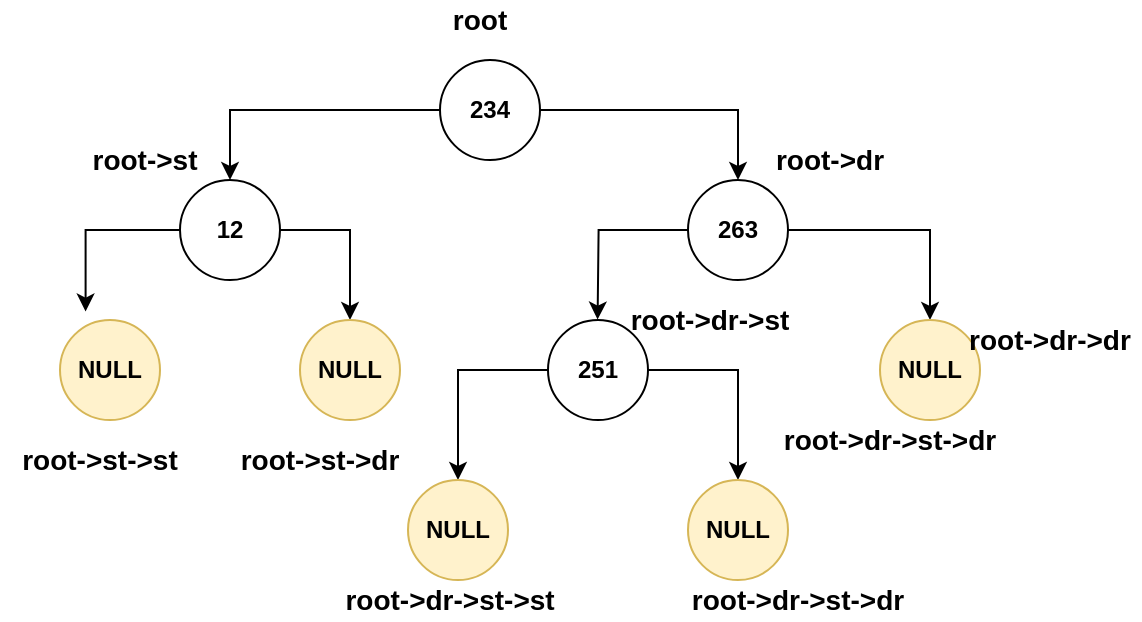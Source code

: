 <mxfile version="14.6.13" type="device"><diagram id="5RtNLNuueezkviw6kysR" name="Page-1"><mxGraphModel dx="1038" dy="548" grid="1" gridSize="10" guides="1" tooltips="1" connect="1" arrows="1" fold="1" page="1" pageScale="1" pageWidth="827" pageHeight="1169" math="0" shadow="0"><root><mxCell id="0"/><mxCell id="1" parent="0"/><mxCell id="-ZJXESPSaVf1NN0et14N-7" style="edgeStyle=orthogonalEdgeStyle;rounded=0;orthogonalLoop=1;jettySize=auto;html=1;entryX=0.376;entryY=-0.004;entryDx=0;entryDy=0;entryPerimeter=0;" parent="1" source="-ZJXESPSaVf1NN0et14N-1" edge="1"><mxGeometry relative="1" as="geometry"><mxPoint x="318.8" y="179.8" as="targetPoint"/></mxGeometry></mxCell><mxCell id="-ZJXESPSaVf1NN0et14N-16" style="edgeStyle=orthogonalEdgeStyle;rounded=0;orthogonalLoop=1;jettySize=auto;html=1;entryX=0.5;entryY=0;entryDx=0;entryDy=0;" parent="1" source="-ZJXESPSaVf1NN0et14N-1" target="-ZJXESPSaVf1NN0et14N-15" edge="1"><mxGeometry relative="1" as="geometry"/></mxCell><mxCell id="-ZJXESPSaVf1NN0et14N-1" value="&lt;b&gt;263&lt;/b&gt;" style="ellipse;whiteSpace=wrap;html=1;aspect=fixed;" parent="1" vertex="1"><mxGeometry x="364" y="110" width="50" height="50" as="geometry"/></mxCell><mxCell id="-ZJXESPSaVf1NN0et14N-3" style="edgeStyle=orthogonalEdgeStyle;rounded=0;orthogonalLoop=1;jettySize=auto;html=1;entryX=0.5;entryY=0;entryDx=0;entryDy=0;" parent="1" source="-ZJXESPSaVf1NN0et14N-2" target="-ZJXESPSaVf1NN0et14N-1" edge="1"><mxGeometry relative="1" as="geometry"/></mxCell><mxCell id="-ZJXESPSaVf1NN0et14N-5" style="edgeStyle=orthogonalEdgeStyle;rounded=0;orthogonalLoop=1;jettySize=auto;html=1;entryX=0.5;entryY=0;entryDx=0;entryDy=0;" parent="1" source="-ZJXESPSaVf1NN0et14N-2" target="-ZJXESPSaVf1NN0et14N-4" edge="1"><mxGeometry relative="1" as="geometry"/></mxCell><mxCell id="-ZJXESPSaVf1NN0et14N-2" value="&lt;b&gt;234&lt;/b&gt;" style="ellipse;whiteSpace=wrap;html=1;aspect=fixed;" parent="1" vertex="1"><mxGeometry x="240" y="50" width="50" height="50" as="geometry"/></mxCell><mxCell id="-ZJXESPSaVf1NN0et14N-13" style="edgeStyle=orthogonalEdgeStyle;rounded=0;orthogonalLoop=1;jettySize=auto;html=1;entryX=0.256;entryY=-0.084;entryDx=0;entryDy=0;entryPerimeter=0;" parent="1" source="-ZJXESPSaVf1NN0et14N-4" target="-ZJXESPSaVf1NN0et14N-11" edge="1"><mxGeometry relative="1" as="geometry"/></mxCell><mxCell id="-ZJXESPSaVf1NN0et14N-14" style="edgeStyle=orthogonalEdgeStyle;rounded=0;orthogonalLoop=1;jettySize=auto;html=1;entryX=0.5;entryY=0;entryDx=0;entryDy=0;" parent="1" source="-ZJXESPSaVf1NN0et14N-4" target="-ZJXESPSaVf1NN0et14N-12" edge="1"><mxGeometry relative="1" as="geometry"/></mxCell><mxCell id="-ZJXESPSaVf1NN0et14N-4" value="&lt;b&gt;12&lt;/b&gt;" style="ellipse;whiteSpace=wrap;html=1;aspect=fixed;" parent="1" vertex="1"><mxGeometry x="110" y="110" width="50" height="50" as="geometry"/></mxCell><mxCell id="-ZJXESPSaVf1NN0et14N-21" style="edgeStyle=orthogonalEdgeStyle;rounded=0;orthogonalLoop=1;jettySize=auto;html=1;entryX=0.5;entryY=0;entryDx=0;entryDy=0;" parent="1" source="-ZJXESPSaVf1NN0et14N-9" target="-ZJXESPSaVf1NN0et14N-19" edge="1"><mxGeometry relative="1" as="geometry"/></mxCell><mxCell id="-ZJXESPSaVf1NN0et14N-22" style="edgeStyle=orthogonalEdgeStyle;rounded=0;orthogonalLoop=1;jettySize=auto;html=1;entryX=0.5;entryY=0;entryDx=0;entryDy=0;" parent="1" source="-ZJXESPSaVf1NN0et14N-9" target="-ZJXESPSaVf1NN0et14N-20" edge="1"><mxGeometry relative="1" as="geometry"/></mxCell><mxCell id="-ZJXESPSaVf1NN0et14N-9" value="&lt;b&gt;251&lt;/b&gt;" style="ellipse;whiteSpace=wrap;html=1;aspect=fixed;" parent="1" vertex="1"><mxGeometry x="294" y="180" width="50" height="50" as="geometry"/></mxCell><mxCell id="-ZJXESPSaVf1NN0et14N-11" value="&lt;b&gt;NULL&lt;/b&gt;" style="ellipse;whiteSpace=wrap;html=1;aspect=fixed;fillColor=#fff2cc;strokeColor=#d6b656;" parent="1" vertex="1"><mxGeometry x="50" y="180" width="50" height="50" as="geometry"/></mxCell><mxCell id="-ZJXESPSaVf1NN0et14N-12" value="&lt;b&gt;NULL&lt;/b&gt;" style="ellipse;whiteSpace=wrap;html=1;aspect=fixed;fillColor=#fff2cc;strokeColor=#d6b656;" parent="1" vertex="1"><mxGeometry x="170" y="180" width="50" height="50" as="geometry"/></mxCell><mxCell id="-ZJXESPSaVf1NN0et14N-15" value="&lt;b&gt;NULL&lt;/b&gt;" style="ellipse;whiteSpace=wrap;html=1;aspect=fixed;fillColor=#fff2cc;strokeColor=#d6b656;" parent="1" vertex="1"><mxGeometry x="460" y="180" width="50" height="50" as="geometry"/></mxCell><mxCell id="-ZJXESPSaVf1NN0et14N-19" value="&lt;b&gt;NULL&lt;/b&gt;" style="ellipse;whiteSpace=wrap;html=1;aspect=fixed;fillColor=#fff2cc;strokeColor=#d6b656;" parent="1" vertex="1"><mxGeometry x="224" y="260" width="50" height="50" as="geometry"/></mxCell><mxCell id="-ZJXESPSaVf1NN0et14N-20" value="&lt;b&gt;NULL&lt;/b&gt;" style="ellipse;whiteSpace=wrap;html=1;aspect=fixed;fillColor=#fff2cc;strokeColor=#d6b656;" parent="1" vertex="1"><mxGeometry x="364" y="260" width="50" height="50" as="geometry"/></mxCell><mxCell id="-ZJXESPSaVf1NN0et14N-23" value="&lt;b&gt;&lt;font style=&quot;font-size: 14px&quot;&gt;root&lt;/font&gt;&lt;/b&gt;" style="text;html=1;strokeColor=none;fillColor=none;align=center;verticalAlign=middle;whiteSpace=wrap;rounded=0;" parent="1" vertex="1"><mxGeometry x="240" y="20" width="40" height="20" as="geometry"/></mxCell><mxCell id="-ZJXESPSaVf1NN0et14N-24" value="&lt;b&gt;&lt;font style=&quot;font-size: 14px&quot;&gt;root-&amp;gt;st&lt;/font&gt;&lt;/b&gt;" style="text;html=1;strokeColor=none;fillColor=none;align=center;verticalAlign=middle;whiteSpace=wrap;rounded=0;" parent="1" vertex="1"><mxGeometry x="55" y="90" width="75" height="20" as="geometry"/></mxCell><mxCell id="-ZJXESPSaVf1NN0et14N-25" value="&lt;b&gt;&lt;font style=&quot;font-size: 14px&quot;&gt;root-&amp;gt;st-&amp;gt;st&lt;/font&gt;&lt;/b&gt;" style="text;html=1;strokeColor=none;fillColor=none;align=center;verticalAlign=middle;whiteSpace=wrap;rounded=0;" parent="1" vertex="1"><mxGeometry x="20" y="240" width="100" height="20" as="geometry"/></mxCell><mxCell id="-ZJXESPSaVf1NN0et14N-26" value="&lt;b&gt;&lt;font style=&quot;font-size: 14px&quot;&gt;root-&amp;gt;st-&amp;gt;dr&lt;/font&gt;&lt;/b&gt;" style="text;html=1;strokeColor=none;fillColor=none;align=center;verticalAlign=middle;whiteSpace=wrap;rounded=0;" parent="1" vertex="1"><mxGeometry x="130" y="240" width="100" height="20" as="geometry"/></mxCell><mxCell id="-ZJXESPSaVf1NN0et14N-27" value="&lt;b&gt;&lt;font style=&quot;font-size: 14px&quot;&gt;root-&amp;gt;dr&lt;/font&gt;&lt;/b&gt;" style="text;html=1;strokeColor=none;fillColor=none;align=center;verticalAlign=middle;whiteSpace=wrap;rounded=0;" parent="1" vertex="1"><mxGeometry x="400" y="90" width="70" height="20" as="geometry"/></mxCell><mxCell id="-ZJXESPSaVf1NN0et14N-28" value="&lt;b&gt;&lt;font style=&quot;font-size: 14px&quot;&gt;root-&amp;gt;dr-&amp;gt;dr&lt;/font&gt;&lt;/b&gt;" style="text;html=1;strokeColor=none;fillColor=none;align=center;verticalAlign=middle;whiteSpace=wrap;rounded=0;" parent="1" vertex="1"><mxGeometry x="500" y="180" width="90" height="20" as="geometry"/></mxCell><mxCell id="-ZJXESPSaVf1NN0et14N-29" value="&lt;b&gt;&lt;font style=&quot;font-size: 14px&quot;&gt;root-&amp;gt;dr-&amp;gt;st&lt;/font&gt;&lt;/b&gt;" style="text;html=1;strokeColor=none;fillColor=none;align=center;verticalAlign=middle;whiteSpace=wrap;rounded=0;" parent="1" vertex="1"><mxGeometry x="330" y="170" width="90" height="20" as="geometry"/></mxCell><mxCell id="-ZJXESPSaVf1NN0et14N-32" value="&lt;b&gt;&lt;font style=&quot;font-size: 14px&quot;&gt;root-&amp;gt;dr-&amp;gt;st-&amp;gt;dr&lt;/font&gt;&lt;/b&gt;" style="text;html=1;strokeColor=none;fillColor=none;align=center;verticalAlign=middle;whiteSpace=wrap;rounded=0;" parent="1" vertex="1"><mxGeometry x="405" y="230" width="120" height="20" as="geometry"/></mxCell><mxCell id="-ZJXESPSaVf1NN0et14N-33" value="&lt;b&gt;&lt;font style=&quot;font-size: 14px&quot;&gt;root-&amp;gt;dr-&amp;gt;st-&amp;gt;st&lt;/font&gt;&lt;/b&gt;" style="text;html=1;strokeColor=none;fillColor=none;align=center;verticalAlign=middle;whiteSpace=wrap;rounded=0;" parent="1" vertex="1"><mxGeometry x="170" y="310" width="150" height="20" as="geometry"/></mxCell><mxCell id="-ZJXESPSaVf1NN0et14N-34" value="&lt;b&gt;&lt;font style=&quot;font-size: 14px&quot;&gt;root-&amp;gt;dr-&amp;gt;st-&amp;gt;dr&lt;/font&gt;&lt;/b&gt;" style="text;html=1;strokeColor=none;fillColor=none;align=center;verticalAlign=middle;whiteSpace=wrap;rounded=0;" parent="1" vertex="1"><mxGeometry x="344" y="310" width="150" height="20" as="geometry"/></mxCell></root></mxGraphModel></diagram></mxfile>